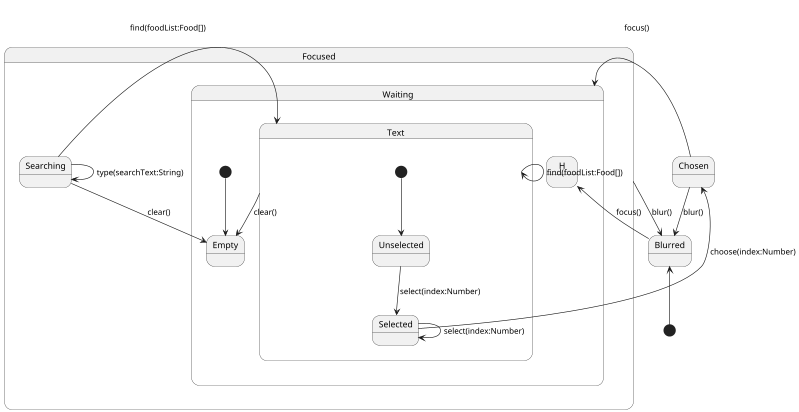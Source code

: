 @startuml

scale 800 width

state Blurred
state Chosen
state Focused {
    state Searching
    state Waiting {
        state H
        state Empty
        state Text {
            state Selected
            state Unselected

            [*] --> Unselected
            Unselected --> Selected : select(index:Number)
            Selected --> Selected : select(index:Number)
        }

        [*] --> Empty
        Text --> Empty : clear()
        Text --> Text : find(foodList:Food[])
    }

    Searching --> Empty : clear()
    Searching --> Text : find(foodList:Food[])
    Searching --> Searching : type(searchText:String)
    Waiting --> Searching : type(searchText:String)
}

[*] -u-> Blurred
Focused --> Blurred : blur()
Blurred -u-> H : focus()
Selected --> Chosen : choose(index:Number)
Chosen --> Waiting : focus()
Chosen --> Blurred : blur()

@enduml